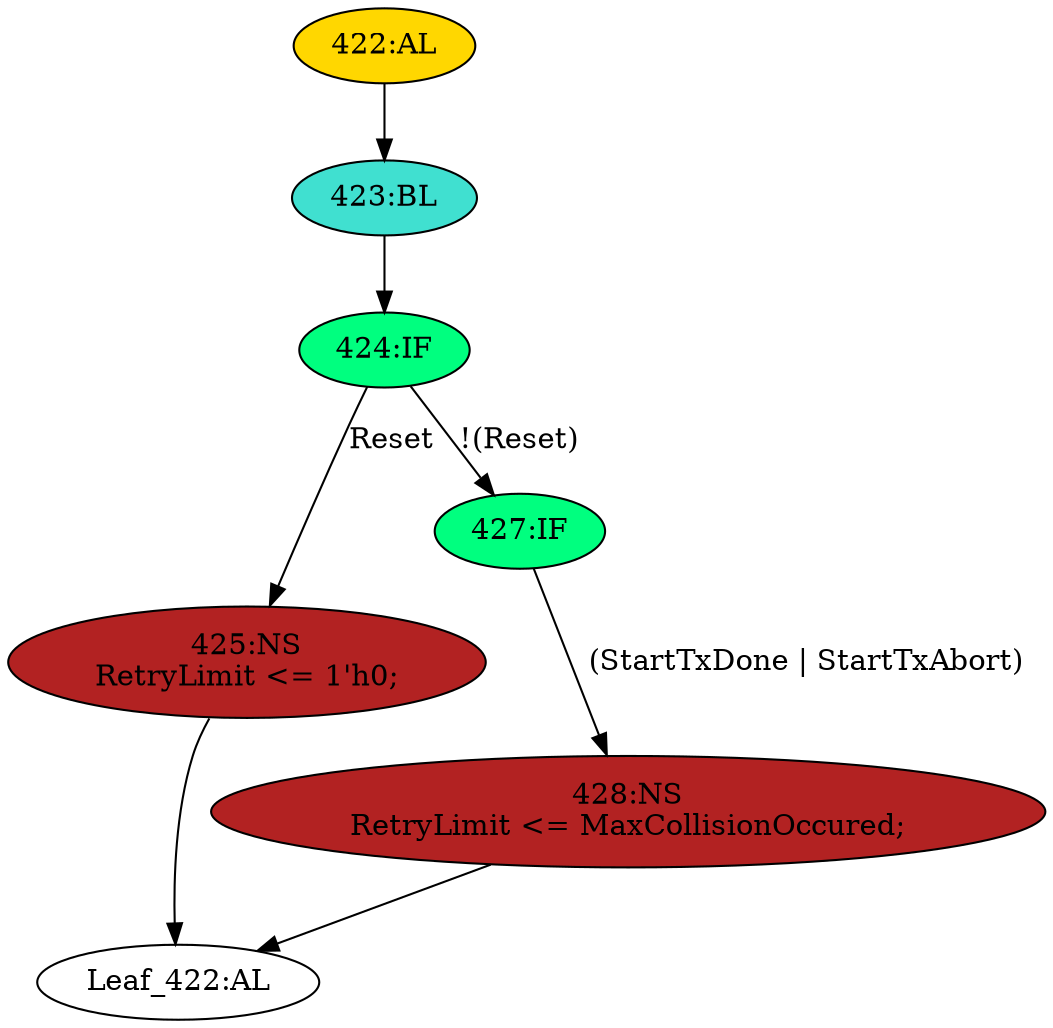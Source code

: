 strict digraph "" {
	node [label="\N"];
	"Leaf_422:AL"	 [def_var="['RetryLimit']",
		label="Leaf_422:AL"];
	"425:NS"	 [ast="<pyverilog.vparser.ast.NonblockingSubstitution object at 0x7f7882400a50>",
		fillcolor=firebrick,
		label="425:NS
RetryLimit <= 1'h0;",
		statements="[<pyverilog.vparser.ast.NonblockingSubstitution object at 0x7f7882400a50>]",
		style=filled,
		typ=NonblockingSubstitution];
	"425:NS" -> "Leaf_422:AL"	 [cond="[]",
		lineno=None];
	"427:IF"	 [ast="<pyverilog.vparser.ast.IfStatement object at 0x7f7882400c10>",
		fillcolor=springgreen,
		label="427:IF",
		statements="[]",
		style=filled,
		typ=IfStatement];
	"428:NS"	 [ast="<pyverilog.vparser.ast.NonblockingSubstitution object at 0x7f7882400cd0>",
		fillcolor=firebrick,
		label="428:NS
RetryLimit <= MaxCollisionOccured;",
		statements="[<pyverilog.vparser.ast.NonblockingSubstitution object at 0x7f7882400cd0>]",
		style=filled,
		typ=NonblockingSubstitution];
	"427:IF" -> "428:NS"	 [cond="['StartTxDone', 'StartTxAbort']",
		label="(StartTxDone | StartTxAbort)",
		lineno=427];
	"428:NS" -> "Leaf_422:AL"	 [cond="[]",
		lineno=None];
	"422:AL"	 [ast="<pyverilog.vparser.ast.Always object at 0x7f7882400f50>",
		clk_sens=False,
		fillcolor=gold,
		label="422:AL",
		sens="['MTxClk', 'Reset']",
		statements="[]",
		style=filled,
		typ=Always,
		use_var="['Reset', 'StartTxAbort', 'StartTxDone', 'MaxCollisionOccured']"];
	"423:BL"	 [ast="<pyverilog.vparser.ast.Block object at 0x7f7882385110>",
		fillcolor=turquoise,
		label="423:BL",
		statements="[]",
		style=filled,
		typ=Block];
	"422:AL" -> "423:BL"	 [cond="[]",
		lineno=None];
	"424:IF"	 [ast="<pyverilog.vparser.ast.IfStatement object at 0x7f7882385150>",
		fillcolor=springgreen,
		label="424:IF",
		statements="[]",
		style=filled,
		typ=IfStatement];
	"423:BL" -> "424:IF"	 [cond="[]",
		lineno=None];
	"424:IF" -> "425:NS"	 [cond="['Reset']",
		label=Reset,
		lineno=424];
	"424:IF" -> "427:IF"	 [cond="['Reset']",
		label="!(Reset)",
		lineno=424];
}
